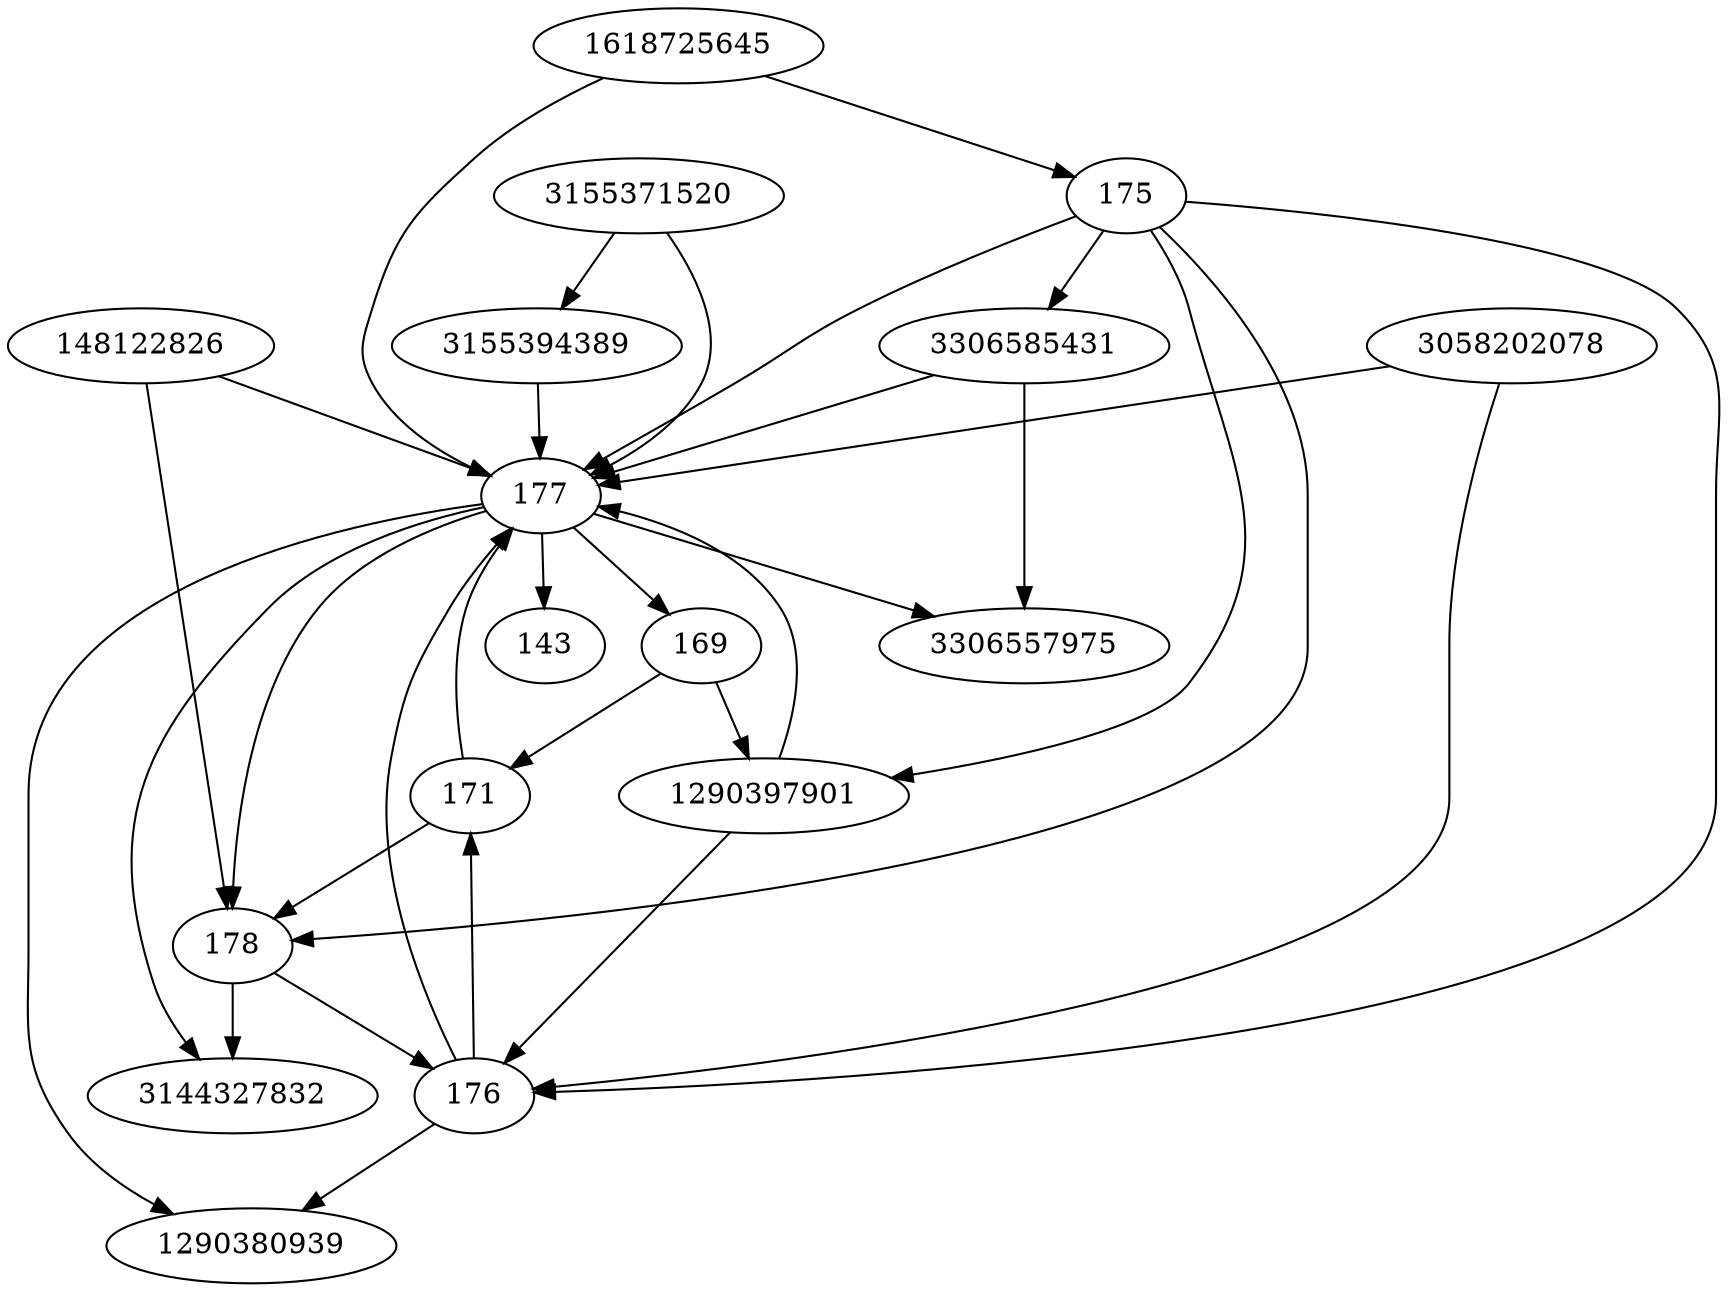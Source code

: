 strict digraph  {
3155371520;
3058202078;
169;
148122826;
171;
1290380939;
1618725645;
1290397901;
175;
176;
143;
178;
177;
3155394389;
3306557975;
3144327832;
3306585431;
3155371520 -> 3155394389;
3155371520 -> 177;
3058202078 -> 176;
3058202078 -> 177;
169 -> 171;
169 -> 1290397901;
148122826 -> 178;
148122826 -> 177;
171 -> 177;
171 -> 178;
1618725645 -> 175;
1618725645 -> 177;
1290397901 -> 176;
1290397901 -> 177;
175 -> 3306585431;
175 -> 178;
175 -> 176;
175 -> 177;
175 -> 1290397901;
176 -> 171;
176 -> 177;
176 -> 1290380939;
178 -> 3144327832;
178 -> 176;
177 -> 169;
177 -> 143;
177 -> 3306557975;
177 -> 178;
177 -> 3144327832;
177 -> 1290380939;
3155394389 -> 177;
3306585431 -> 177;
3306585431 -> 3306557975;
}
